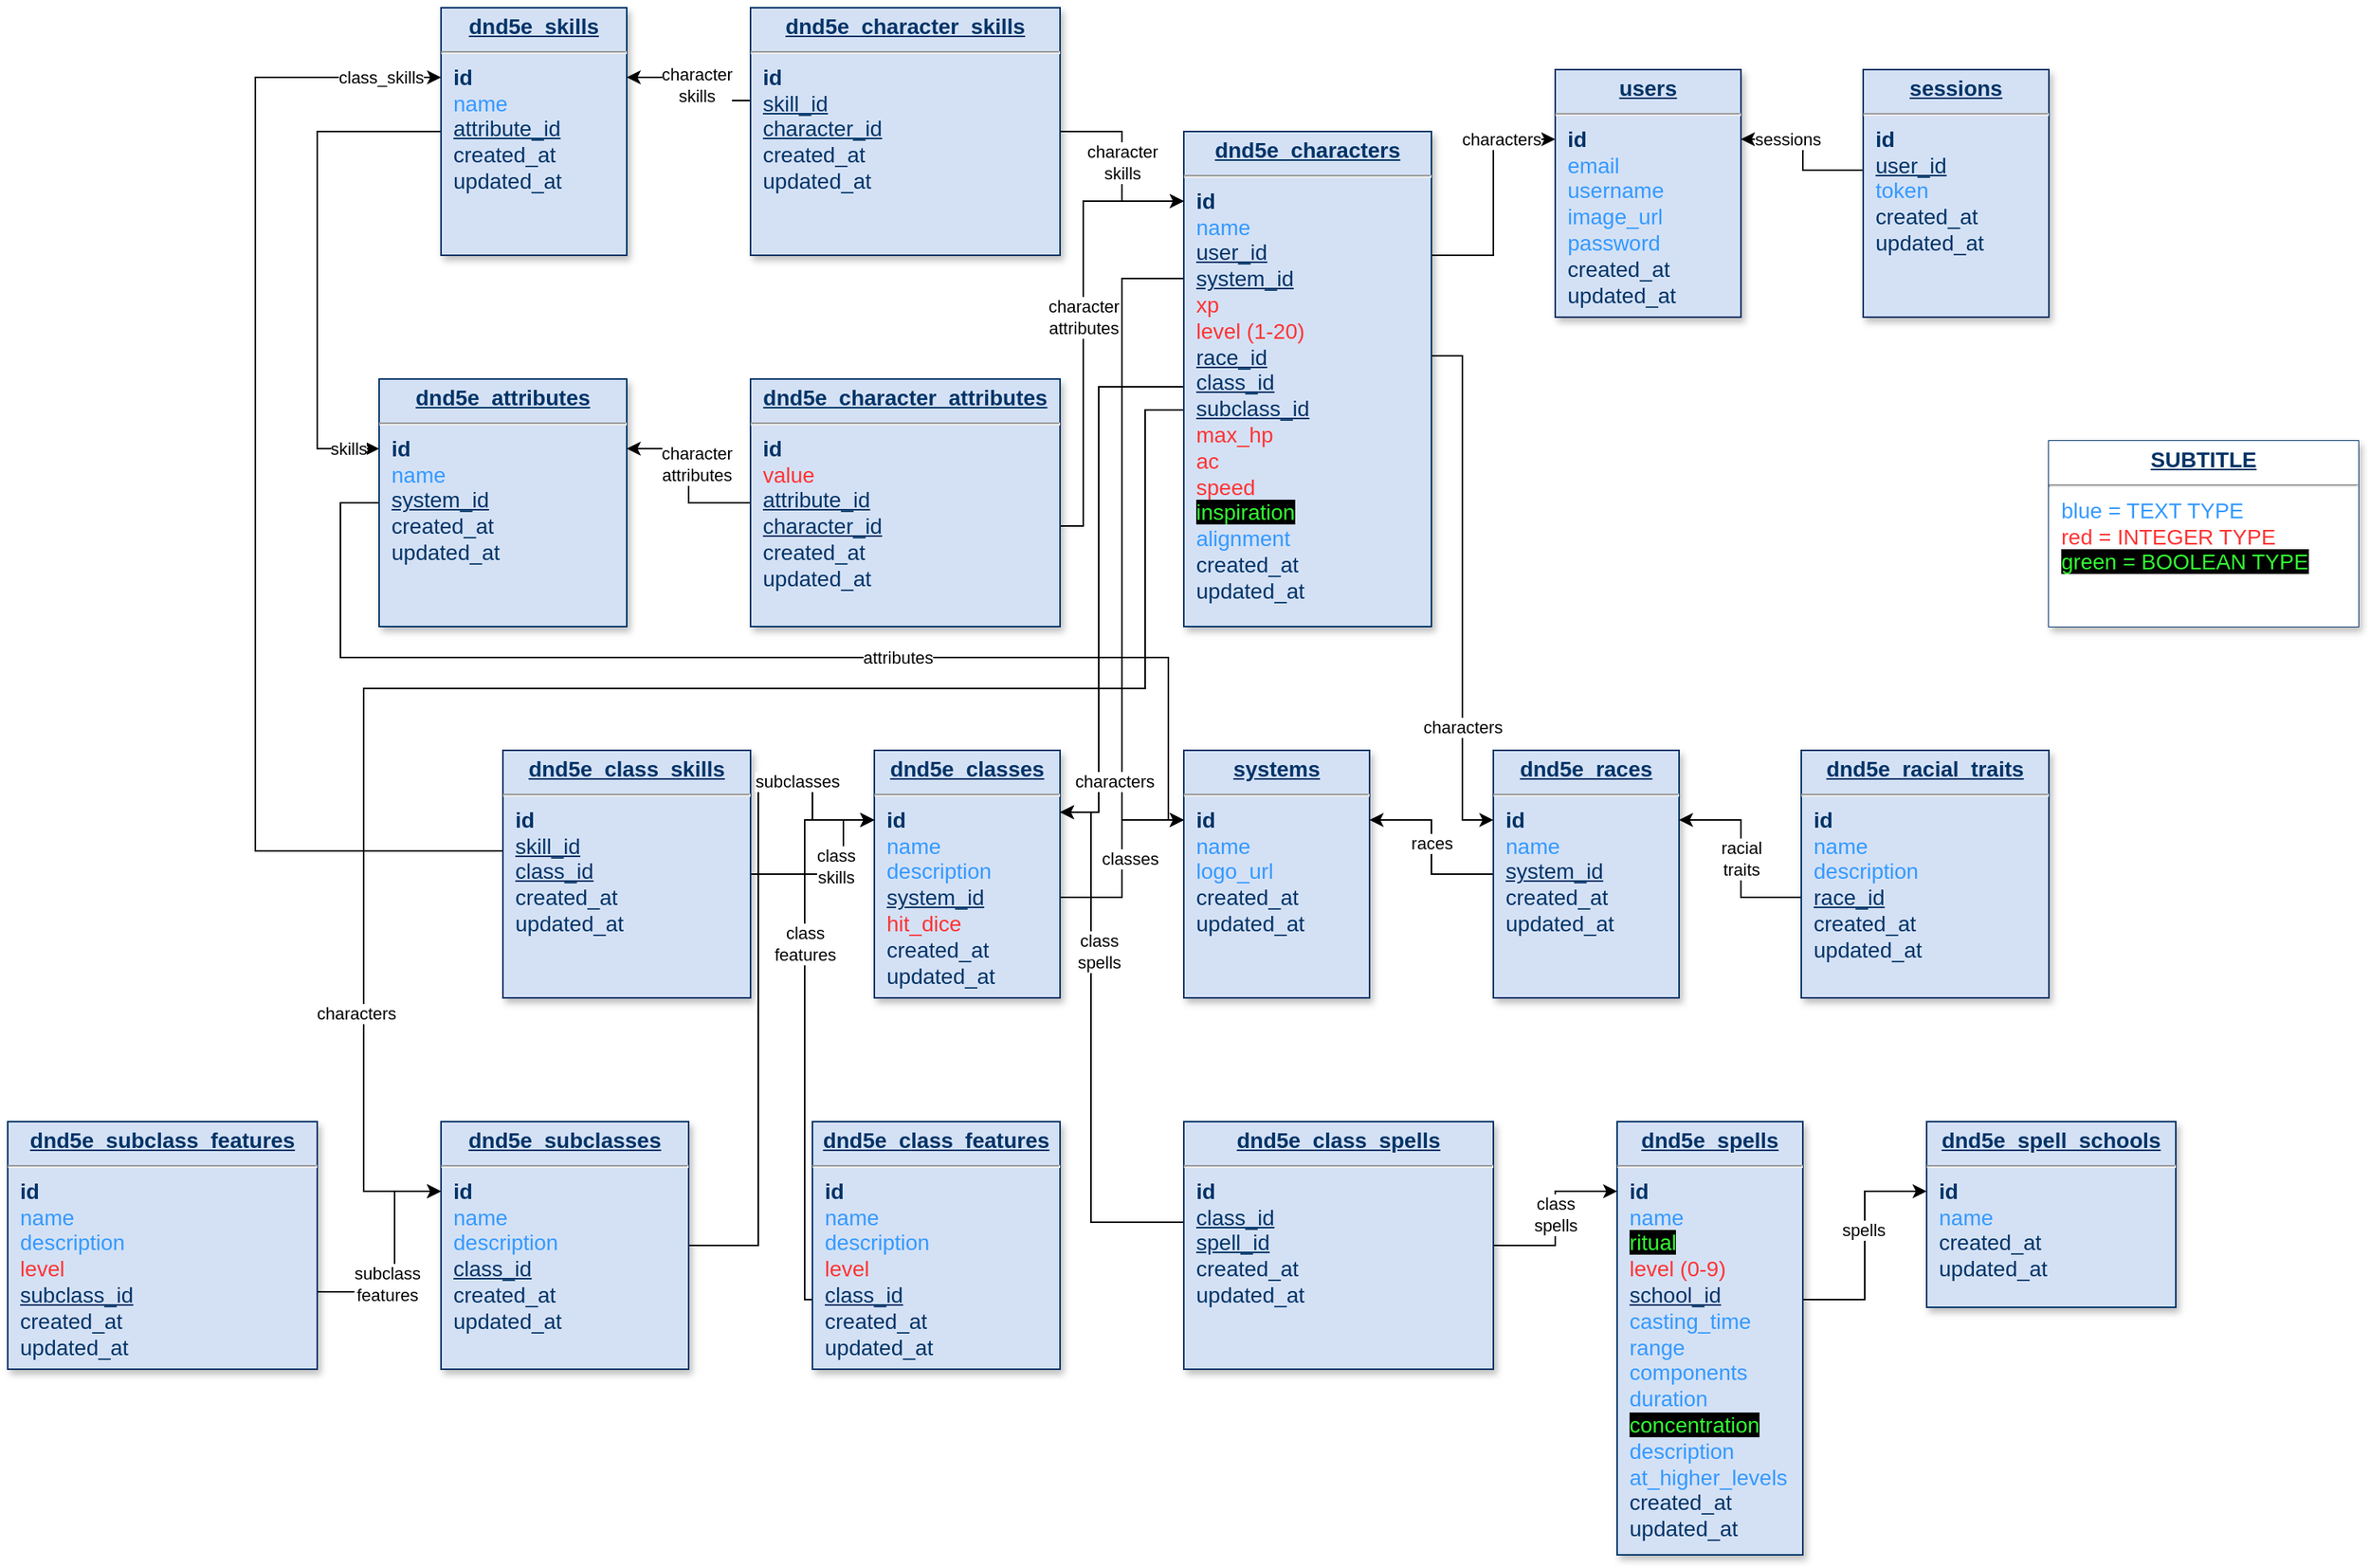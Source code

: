 <mxfile version="21.3.8" type="github">
  <diagram name="Page-1" id="efa7a0a1-bf9b-a30e-e6df-94a7791c09e9">
    <mxGraphModel dx="1871" dy="932" grid="1" gridSize="5" guides="1" tooltips="1" connect="1" arrows="1" fold="1" page="1" pageScale="1" pageWidth="826" pageHeight="1169" background="none" math="0" shadow="0">
      <root>
        <mxCell id="0" />
        <mxCell id="1" parent="0" />
        <mxCell id="22" value="&lt;p style=&quot;margin: 4px 0px 0px; text-align: center; text-decoration: underline; font-size: 14px;&quot;&gt;&lt;strong style=&quot;&quot;&gt;&lt;font style=&quot;font-size: 14px;&quot;&gt;users&lt;/font&gt;&lt;/strong&gt;&lt;/p&gt;&lt;hr style=&quot;font-size: 14px;&quot;&gt;&lt;p style=&quot;margin: 0px 0px 0px 8px; font-size: 14px;&quot;&gt;&lt;b&gt;&lt;font style=&quot;font-size: 14px;&quot;&gt;id&lt;/font&gt;&lt;/b&gt;&lt;/p&gt;&lt;p style=&quot;margin: 0px 0px 0px 8px; font-size: 14px;&quot;&gt;&lt;font color=&quot;#3399ff&quot; style=&quot;font-size: 14px;&quot;&gt;email&lt;/font&gt;&lt;/p&gt;&lt;p style=&quot;margin: 0px 0px 0px 8px; font-size: 14px;&quot;&gt;&lt;font color=&quot;#3399ff&quot; style=&quot;font-size: 14px;&quot;&gt;username&lt;/font&gt;&lt;/p&gt;&lt;p style=&quot;margin: 0px 0px 0px 8px; font-size: 14px;&quot;&gt;&lt;font color=&quot;#3399ff&quot; style=&quot;font-size: 14px;&quot;&gt;image_url&lt;/font&gt;&lt;/p&gt;&lt;p style=&quot;margin: 0px 0px 0px 8px; font-size: 14px;&quot;&gt;&lt;font color=&quot;#3399ff&quot; style=&quot;font-size: 14px;&quot;&gt;password&lt;/font&gt;&lt;/p&gt;&lt;p style=&quot;margin: 0px 0px 0px 8px; font-size: 14px;&quot;&gt;&lt;font style=&quot;font-size: 14px;&quot;&gt;created_at&lt;/font&gt;&lt;/p&gt;&lt;p style=&quot;margin: 0px 0px 0px 8px; font-size: 14px;&quot;&gt;&lt;font style=&quot;font-size: 14px;&quot;&gt;updated_at&lt;/font&gt;&lt;br&gt;&lt;/p&gt;" style="verticalAlign=top;align=left;overflow=fill;fontSize=12;fontFamily=Helvetica;html=1;strokeColor=#003366;shadow=1;fillColor=#D4E1F5;fontColor=#003366" parent="1" vertex="1">
          <mxGeometry x="1040" y="80" width="120" height="160" as="geometry" />
        </mxCell>
        <mxCell id="wFQ1KbEsBTzY-ZEgkcZI-24" style="edgeStyle=orthogonalEdgeStyle;rounded=0;orthogonalLoop=1;jettySize=auto;html=1;" parent="1" source="K69NbA-3mkRU7eXwuRx7-114" target="22" edge="1">
          <mxGeometry relative="1" as="geometry">
            <Array as="points">
              <mxPoint x="1000" y="200" />
              <mxPoint x="1000" y="125" />
            </Array>
          </mxGeometry>
        </mxCell>
        <mxCell id="wFQ1KbEsBTzY-ZEgkcZI-25" style="edgeStyle=orthogonalEdgeStyle;rounded=0;orthogonalLoop=1;jettySize=auto;html=1;" parent="1" source="K69NbA-3mkRU7eXwuRx7-114" target="K69NbA-3mkRU7eXwuRx7-145" edge="1">
          <mxGeometry relative="1" as="geometry">
            <Array as="points">
              <mxPoint x="760" y="215" />
              <mxPoint x="760" y="565" />
            </Array>
          </mxGeometry>
        </mxCell>
        <mxCell id="wFQ1KbEsBTzY-ZEgkcZI-26" style="edgeStyle=orthogonalEdgeStyle;rounded=0;orthogonalLoop=1;jettySize=auto;html=1;" parent="1" source="K69NbA-3mkRU7eXwuRx7-114" target="K69NbA-3mkRU7eXwuRx7-147" edge="1">
          <mxGeometry relative="1" as="geometry">
            <Array as="points">
              <mxPoint x="980" y="265" />
              <mxPoint x="980" y="565" />
            </Array>
          </mxGeometry>
        </mxCell>
        <mxCell id="wFQ1KbEsBTzY-ZEgkcZI-27" style="edgeStyle=orthogonalEdgeStyle;rounded=0;orthogonalLoop=1;jettySize=auto;html=1;" parent="1" source="K69NbA-3mkRU7eXwuRx7-114" target="K69NbA-3mkRU7eXwuRx7-168" edge="1">
          <mxGeometry relative="1" as="geometry">
            <Array as="points">
              <mxPoint x="745" y="285" />
              <mxPoint x="745" y="560" />
            </Array>
          </mxGeometry>
        </mxCell>
        <mxCell id="wFQ1KbEsBTzY-ZEgkcZI-30" style="edgeStyle=orthogonalEdgeStyle;rounded=0;orthogonalLoop=1;jettySize=auto;html=1;" parent="1" source="K69NbA-3mkRU7eXwuRx7-114" target="K69NbA-3mkRU7eXwuRx7-170" edge="1">
          <mxGeometry relative="1" as="geometry">
            <mxPoint x="280" y="800" as="targetPoint" />
            <Array as="points">
              <mxPoint x="775" y="300" />
              <mxPoint x="775" y="480" />
              <mxPoint x="270" y="480" />
              <mxPoint x="270" y="805" />
            </Array>
          </mxGeometry>
        </mxCell>
        <mxCell id="K69NbA-3mkRU7eXwuRx7-114" value="&lt;p style=&quot;margin: 4px 0px 0px; text-align: center; text-decoration: underline; font-size: 14px;&quot;&gt;&lt;b style=&quot;&quot;&gt;&lt;font style=&quot;font-size: 14px;&quot;&gt;dnd5e_characters&lt;/font&gt;&lt;/b&gt;&lt;/p&gt;&lt;hr style=&quot;font-size: 14px;&quot;&gt;&lt;p style=&quot;margin: 0px 0px 0px 8px; font-size: 14px;&quot;&gt;&lt;b&gt;&lt;font style=&quot;font-size: 14px;&quot;&gt;id&lt;/font&gt;&lt;/b&gt;&lt;/p&gt;&lt;p style=&quot;margin: 0px 0px 0px 8px; font-size: 14px;&quot;&gt;&lt;font color=&quot;#3399ff&quot; style=&quot;font-size: 14px;&quot;&gt;name&lt;/font&gt;&lt;/p&gt;&lt;p style=&quot;margin: 0px 0px 0px 8px; font-size: 14px;&quot;&gt;&lt;u&gt;user_id&lt;/u&gt;&lt;/p&gt;&lt;p style=&quot;margin: 0px 0px 0px 8px; font-size: 14px;&quot;&gt;&lt;/p&gt;&lt;p style=&quot;margin: 0px 0px 0px 8px; font-size: 14px;&quot;&gt;&lt;u&gt;system_id&lt;/u&gt;&lt;/p&gt;&lt;p style=&quot;margin: 0px 0px 0px 8px; font-size: 14px;&quot;&gt;&lt;font color=&quot;#ff3333&quot;&gt;xp&lt;/font&gt;&lt;/p&gt;&lt;p style=&quot;margin: 0px 0px 0px 8px; font-size: 14px;&quot;&gt;&lt;font color=&quot;#ff3333&quot; style=&quot;font-size: 14px;&quot;&gt;level (1-20)&lt;/font&gt;&lt;/p&gt;&lt;p style=&quot;margin: 0px 0px 0px 8px; font-size: 14px;&quot;&gt;&lt;u&gt;race_id&lt;/u&gt;&lt;/p&gt;&lt;p style=&quot;margin: 0px 0px 0px 8px; font-size: 14px;&quot;&gt;&lt;u&gt;class_id&lt;/u&gt;&lt;/p&gt;&lt;p style=&quot;margin: 0px 0px 0px 8px; font-size: 14px;&quot;&gt;&lt;u&gt;subclass_id&lt;/u&gt;&lt;/p&gt;&lt;p style=&quot;margin: 0px 0px 0px 8px; font-size: 14px;&quot;&gt;&lt;font color=&quot;#ff3333&quot;&gt;max_hp&lt;/font&gt;&lt;/p&gt;&lt;p style=&quot;margin: 0px 0px 0px 8px; font-size: 14px;&quot;&gt;&lt;font color=&quot;#ff3333&quot;&gt;ac&lt;/font&gt;&lt;/p&gt;&lt;p style=&quot;margin: 0px 0px 0px 8px; font-size: 14px;&quot;&gt;&lt;font color=&quot;#ff3333&quot;&gt;speed&lt;/font&gt;&lt;/p&gt;&lt;p style=&quot;margin: 0px 0px 0px 8px; font-size: 14px;&quot;&gt;&lt;font style=&quot;background-color: rgb(0, 0, 0);&quot; color=&quot;#33ff33&quot;&gt;inspiration&lt;/font&gt;&lt;/p&gt;&lt;p style=&quot;margin: 0px 0px 0px 8px; font-size: 14px;&quot;&gt;&lt;font color=&quot;#3399ff&quot;&gt;alignment&lt;/font&gt;&lt;/p&gt;&lt;p style=&quot;margin: 0px 0px 0px 8px; font-size: 14px;&quot;&gt;&lt;font style=&quot;font-size: 14px;&quot;&gt;created_at&lt;/font&gt;&lt;/p&gt;&lt;p style=&quot;margin: 0px 0px 0px 8px; font-size: 14px;&quot;&gt;&lt;font style=&quot;font-size: 14px;&quot;&gt;updated_at&lt;/font&gt;&lt;br&gt;&lt;/p&gt;" style="verticalAlign=top;align=left;overflow=fill;fontSize=12;fontFamily=Helvetica;html=1;strokeColor=#003366;shadow=1;fillColor=#D4E1F5;fontColor=#003366" parent="1" vertex="1">
          <mxGeometry x="800" y="120" width="160" height="320" as="geometry" />
        </mxCell>
        <mxCell id="K69NbA-3mkRU7eXwuRx7-145" value="&lt;p style=&quot;margin: 4px 0px 0px; text-align: center; text-decoration: underline; font-size: 14px;&quot;&gt;&lt;strong style=&quot;&quot;&gt;&lt;font style=&quot;font-size: 14px;&quot;&gt;systems&lt;/font&gt;&lt;/strong&gt;&lt;/p&gt;&lt;hr style=&quot;font-size: 14px;&quot;&gt;&lt;p style=&quot;margin: 0px 0px 0px 8px; font-size: 14px;&quot;&gt;&lt;b&gt;&lt;font style=&quot;font-size: 14px;&quot;&gt;id&lt;/font&gt;&lt;/b&gt;&lt;/p&gt;&lt;p style=&quot;margin: 0px 0px 0px 8px; font-size: 14px;&quot;&gt;&lt;font color=&quot;#3399ff&quot;&gt;name&lt;/font&gt;&lt;/p&gt;&lt;p style=&quot;margin: 0px 0px 0px 8px; font-size: 14px;&quot;&gt;&lt;font color=&quot;#3399ff&quot;&gt;logo_url&lt;/font&gt;&lt;/p&gt;&lt;p style=&quot;margin: 0px 0px 0px 8px; font-size: 14px;&quot;&gt;&lt;font style=&quot;font-size: 14px;&quot;&gt;created_at&lt;/font&gt;&lt;/p&gt;&lt;p style=&quot;margin: 0px 0px 0px 8px; font-size: 14px;&quot;&gt;&lt;font style=&quot;font-size: 14px;&quot;&gt;updated_at&lt;/font&gt;&lt;br&gt;&lt;/p&gt;" style="verticalAlign=top;align=left;overflow=fill;fontSize=12;fontFamily=Helvetica;html=1;strokeColor=#003366;shadow=1;fillColor=#D4E1F5;fontColor=#003366" parent="1" vertex="1">
          <mxGeometry x="800" y="520" width="120" height="160" as="geometry" />
        </mxCell>
        <mxCell id="wFQ1KbEsBTzY-ZEgkcZI-41" style="edgeStyle=orthogonalEdgeStyle;rounded=0;orthogonalLoop=1;jettySize=auto;html=1;" parent="1" source="K69NbA-3mkRU7eXwuRx7-147" target="K69NbA-3mkRU7eXwuRx7-145" edge="1">
          <mxGeometry relative="1" as="geometry">
            <Array as="points">
              <mxPoint x="960" y="600" />
              <mxPoint x="960" y="565" />
            </Array>
          </mxGeometry>
        </mxCell>
        <mxCell id="K69NbA-3mkRU7eXwuRx7-147" value="&lt;p style=&quot;margin: 4px 0px 0px; text-align: center; text-decoration: underline; font-size: 14px;&quot;&gt;&lt;strong style=&quot;&quot;&gt;&lt;font style=&quot;font-size: 14px;&quot;&gt;dnd5e_races&lt;/font&gt;&lt;/strong&gt;&lt;/p&gt;&lt;hr style=&quot;font-size: 14px;&quot;&gt;&lt;p style=&quot;margin: 0px 0px 0px 8px; font-size: 14px;&quot;&gt;&lt;b&gt;&lt;font style=&quot;font-size: 14px;&quot;&gt;id&lt;/font&gt;&lt;/b&gt;&lt;/p&gt;&lt;p style=&quot;margin: 0px 0px 0px 8px; font-size: 14px;&quot;&gt;&lt;font color=&quot;#3399ff&quot;&gt;name&lt;/font&gt;&lt;/p&gt;&lt;p style=&quot;margin: 0px 0px 0px 8px; font-size: 14px;&quot;&gt;&lt;u&gt;system_id&lt;/u&gt;&lt;/p&gt;&lt;p style=&quot;margin: 0px 0px 0px 8px; font-size: 14px;&quot;&gt;&lt;font style=&quot;font-size: 14px;&quot;&gt;created_at&lt;/font&gt;&lt;/p&gt;&lt;p style=&quot;margin: 0px 0px 0px 8px; font-size: 14px;&quot;&gt;&lt;font style=&quot;font-size: 14px;&quot;&gt;updated_at&lt;/font&gt;&lt;br&gt;&lt;/p&gt;" style="verticalAlign=top;align=left;overflow=fill;fontSize=12;fontFamily=Helvetica;html=1;strokeColor=#003366;shadow=1;fillColor=#D4E1F5;fontColor=#003366" parent="1" vertex="1">
          <mxGeometry x="1000" y="520" width="120" height="160" as="geometry" />
        </mxCell>
        <mxCell id="wFQ1KbEsBTzY-ZEgkcZI-43" style="edgeStyle=orthogonalEdgeStyle;rounded=0;orthogonalLoop=1;jettySize=auto;html=1;" parent="1" source="K69NbA-3mkRU7eXwuRx7-166" target="K69NbA-3mkRU7eXwuRx7-147" edge="1">
          <mxGeometry relative="1" as="geometry">
            <Array as="points">
              <mxPoint x="1160" y="615" />
              <mxPoint x="1160" y="565" />
            </Array>
          </mxGeometry>
        </mxCell>
        <mxCell id="K69NbA-3mkRU7eXwuRx7-166" value="&lt;p style=&quot;margin: 4px 0px 0px; text-align: center; text-decoration: underline; font-size: 14px;&quot;&gt;&lt;strong style=&quot;&quot;&gt;&lt;font style=&quot;font-size: 14px;&quot;&gt;dnd5e_racial_traits&lt;/font&gt;&lt;/strong&gt;&lt;/p&gt;&lt;hr style=&quot;font-size: 14px;&quot;&gt;&lt;p style=&quot;margin: 0px 0px 0px 8px; font-size: 14px;&quot;&gt;&lt;b&gt;&lt;font style=&quot;font-size: 14px;&quot;&gt;id&lt;/font&gt;&lt;/b&gt;&lt;/p&gt;&lt;p style=&quot;margin: 0px 0px 0px 8px; font-size: 14px;&quot;&gt;&lt;font color=&quot;#3399ff&quot;&gt;name&lt;/font&gt;&lt;/p&gt;&lt;p style=&quot;margin: 0px 0px 0px 8px; font-size: 14px;&quot;&gt;&lt;font color=&quot;#3399ff&quot;&gt;description&lt;/font&gt;&lt;/p&gt;&lt;p style=&quot;margin: 0px 0px 0px 8px; font-size: 14px;&quot;&gt;&lt;u&gt;race_id&lt;/u&gt;&lt;/p&gt;&lt;p style=&quot;margin: 0px 0px 0px 8px; font-size: 14px;&quot;&gt;&lt;font style=&quot;font-size: 14px;&quot;&gt;created_at&lt;/font&gt;&lt;/p&gt;&lt;p style=&quot;margin: 0px 0px 0px 8px; font-size: 14px;&quot;&gt;&lt;font style=&quot;font-size: 14px;&quot;&gt;updated_at&lt;/font&gt;&lt;br&gt;&lt;/p&gt;" style="verticalAlign=top;align=left;overflow=fill;fontSize=12;fontFamily=Helvetica;html=1;strokeColor=#003366;shadow=1;fillColor=#D4E1F5;fontColor=#003366" parent="1" vertex="1">
          <mxGeometry x="1199" y="520" width="160" height="160" as="geometry" />
        </mxCell>
        <mxCell id="wFQ1KbEsBTzY-ZEgkcZI-40" style="edgeStyle=orthogonalEdgeStyle;rounded=0;orthogonalLoop=1;jettySize=auto;html=1;" parent="1" source="K69NbA-3mkRU7eXwuRx7-168" target="K69NbA-3mkRU7eXwuRx7-145" edge="1">
          <mxGeometry relative="1" as="geometry">
            <Array as="points">
              <mxPoint x="760" y="615" />
              <mxPoint x="760" y="565" />
            </Array>
          </mxGeometry>
        </mxCell>
        <mxCell id="K69NbA-3mkRU7eXwuRx7-168" value="&lt;p style=&quot;margin: 4px 0px 0px; text-align: center; text-decoration: underline; font-size: 14px;&quot;&gt;&lt;strong style=&quot;&quot;&gt;&lt;font style=&quot;font-size: 14px;&quot;&gt;dnd5e_classes&lt;/font&gt;&lt;/strong&gt;&lt;/p&gt;&lt;hr style=&quot;font-size: 14px;&quot;&gt;&lt;p style=&quot;margin: 0px 0px 0px 8px; font-size: 14px;&quot;&gt;&lt;b&gt;&lt;font style=&quot;font-size: 14px;&quot;&gt;id&lt;/font&gt;&lt;/b&gt;&lt;/p&gt;&lt;p style=&quot;margin: 0px 0px 0px 8px; font-size: 14px;&quot;&gt;&lt;font color=&quot;#3399ff&quot;&gt;name&lt;/font&gt;&lt;/p&gt;&lt;p style=&quot;margin: 0px 0px 0px 8px; font-size: 14px;&quot;&gt;&lt;font color=&quot;#3399ff&quot;&gt;description&lt;/font&gt;&lt;/p&gt;&lt;p style=&quot;margin: 0px 0px 0px 8px; font-size: 14px;&quot;&gt;&lt;u&gt;system_id&lt;/u&gt;&lt;/p&gt;&lt;p style=&quot;margin: 0px 0px 0px 8px; font-size: 14px;&quot;&gt;&lt;font color=&quot;#ff3333&quot;&gt;hit_dice&lt;/font&gt;&lt;/p&gt;&lt;p style=&quot;margin: 0px 0px 0px 8px; font-size: 14px;&quot;&gt;&lt;font style=&quot;font-size: 14px;&quot;&gt;created_at&lt;/font&gt;&lt;/p&gt;&lt;p style=&quot;margin: 0px 0px 0px 8px; font-size: 14px;&quot;&gt;&lt;font style=&quot;font-size: 14px;&quot;&gt;updated_at&lt;/font&gt;&lt;br&gt;&lt;/p&gt;" style="verticalAlign=top;align=left;overflow=fill;fontSize=12;fontFamily=Helvetica;html=1;strokeColor=#003366;shadow=1;fillColor=#D4E1F5;fontColor=#003366" parent="1" vertex="1">
          <mxGeometry x="600" y="520" width="120" height="160" as="geometry" />
        </mxCell>
        <mxCell id="wFQ1KbEsBTzY-ZEgkcZI-68" style="edgeStyle=orthogonalEdgeStyle;rounded=0;orthogonalLoop=1;jettySize=auto;html=1;exitX=1;exitY=0.5;exitDx=0;exitDy=0;" parent="1" source="K69NbA-3mkRU7eXwuRx7-170" target="K69NbA-3mkRU7eXwuRx7-168" edge="1">
          <mxGeometry relative="1" as="geometry">
            <Array as="points">
              <mxPoint x="525" y="840" />
              <mxPoint x="525" y="540" />
              <mxPoint x="560" y="540" />
              <mxPoint x="560" y="565" />
            </Array>
          </mxGeometry>
        </mxCell>
        <mxCell id="K69NbA-3mkRU7eXwuRx7-170" value="&lt;p style=&quot;margin: 4px 0px 0px; text-align: center; text-decoration: underline; font-size: 14px;&quot;&gt;&lt;strong style=&quot;&quot;&gt;&lt;font style=&quot;font-size: 14px;&quot;&gt;dnd5e_subclasses&lt;/font&gt;&lt;/strong&gt;&lt;/p&gt;&lt;hr style=&quot;font-size: 14px;&quot;&gt;&lt;p style=&quot;margin: 0px 0px 0px 8px; font-size: 14px;&quot;&gt;&lt;b&gt;&lt;font style=&quot;font-size: 14px;&quot;&gt;id&lt;/font&gt;&lt;/b&gt;&lt;/p&gt;&lt;p style=&quot;margin: 0px 0px 0px 8px; font-size: 14px;&quot;&gt;&lt;font color=&quot;#3399ff&quot;&gt;name&lt;/font&gt;&lt;/p&gt;&lt;p style=&quot;margin: 0px 0px 0px 8px; font-size: 14px;&quot;&gt;&lt;font color=&quot;#3399ff&quot;&gt;description&lt;/font&gt;&lt;/p&gt;&lt;p style=&quot;margin: 0px 0px 0px 8px; font-size: 14px;&quot;&gt;&lt;u&gt;class_id&lt;/u&gt;&lt;/p&gt;&lt;p style=&quot;margin: 0px 0px 0px 8px; font-size: 14px;&quot;&gt;&lt;font style=&quot;font-size: 14px;&quot;&gt;created_at&lt;/font&gt;&lt;/p&gt;&lt;p style=&quot;margin: 0px 0px 0px 8px; font-size: 14px;&quot;&gt;&lt;font style=&quot;font-size: 14px;&quot;&gt;updated_at&lt;/font&gt;&lt;br&gt;&lt;/p&gt;" style="verticalAlign=top;align=left;overflow=fill;fontSize=12;fontFamily=Helvetica;html=1;strokeColor=#003366;shadow=1;fillColor=#D4E1F5;fontColor=#003366" parent="1" vertex="1">
          <mxGeometry x="320" y="760" width="160" height="160" as="geometry" />
        </mxCell>
        <mxCell id="wFQ1KbEsBTzY-ZEgkcZI-44" style="edgeStyle=orthogonalEdgeStyle;rounded=0;orthogonalLoop=1;jettySize=auto;html=1;" parent="1" source="K69NbA-3mkRU7eXwuRx7-182" target="K69NbA-3mkRU7eXwuRx7-168" edge="1">
          <mxGeometry relative="1" as="geometry">
            <Array as="points">
              <mxPoint x="555" y="875" />
              <mxPoint x="555" y="565" />
            </Array>
          </mxGeometry>
        </mxCell>
        <mxCell id="K69NbA-3mkRU7eXwuRx7-182" value="&lt;p style=&quot;margin: 4px 0px 0px; text-align: center; text-decoration: underline; font-size: 14px;&quot;&gt;&lt;strong style=&quot;&quot;&gt;&lt;font style=&quot;font-size: 14px;&quot;&gt;dnd5e_c&lt;/font&gt;&lt;/strong&gt;&lt;strong style=&quot;&quot;&gt;&lt;font style=&quot;font-size: 14px;&quot;&gt;lass_features&lt;/font&gt;&lt;/strong&gt;&lt;/p&gt;&lt;hr style=&quot;font-size: 14px;&quot;&gt;&lt;p style=&quot;margin: 0px 0px 0px 8px; font-size: 14px;&quot;&gt;&lt;b&gt;&lt;font style=&quot;font-size: 14px;&quot;&gt;id&lt;/font&gt;&lt;/b&gt;&lt;/p&gt;&lt;p style=&quot;margin: 0px 0px 0px 8px; font-size: 14px;&quot;&gt;&lt;span style=&quot;background-color: initial;&quot;&gt;&lt;font color=&quot;#3399ff&quot;&gt;name&lt;/font&gt;&lt;/span&gt;&lt;/p&gt;&lt;p style=&quot;margin: 0px 0px 0px 8px; font-size: 14px;&quot;&gt;&lt;span style=&quot;background-color: initial;&quot;&gt;&lt;font color=&quot;#3399ff&quot;&gt;description&lt;/font&gt;&lt;/span&gt;&lt;br&gt;&lt;/p&gt;&lt;p style=&quot;margin: 0px 0px 0px 8px; font-size: 14px;&quot;&gt;&lt;font color=&quot;#ff3333&quot;&gt;level&lt;/font&gt;&lt;/p&gt;&lt;p style=&quot;margin: 0px 0px 0px 8px; font-size: 14px;&quot;&gt;&lt;u&gt;class_id&lt;/u&gt;&lt;/p&gt;&lt;p style=&quot;margin: 0px 0px 0px 8px; font-size: 14px;&quot;&gt;&lt;font style=&quot;font-size: 14px;&quot;&gt;created_at&lt;/font&gt;&lt;/p&gt;&lt;p style=&quot;margin: 0px 0px 0px 8px; font-size: 14px;&quot;&gt;&lt;font style=&quot;font-size: 14px;&quot;&gt;updated_at&lt;/font&gt;&lt;br&gt;&lt;/p&gt;" style="verticalAlign=top;align=left;overflow=fill;fontSize=12;fontFamily=Helvetica;html=1;strokeColor=#003366;shadow=1;fillColor=#D4E1F5;fontColor=#003366" parent="1" vertex="1">
          <mxGeometry x="560" y="760" width="160" height="160" as="geometry" />
        </mxCell>
        <mxCell id="wFQ1KbEsBTzY-ZEgkcZI-47" style="edgeStyle=orthogonalEdgeStyle;rounded=0;orthogonalLoop=1;jettySize=auto;html=1;" parent="1" source="K69NbA-3mkRU7eXwuRx7-185" target="K69NbA-3mkRU7eXwuRx7-170" edge="1">
          <mxGeometry relative="1" as="geometry">
            <Array as="points">
              <mxPoint x="290" y="870" />
              <mxPoint x="290" y="805" />
            </Array>
          </mxGeometry>
        </mxCell>
        <mxCell id="K69NbA-3mkRU7eXwuRx7-185" value="&lt;p style=&quot;margin: 4px 0px 0px; text-align: center; text-decoration: underline; font-size: 14px;&quot;&gt;&lt;strong style=&quot;&quot;&gt;&lt;font style=&quot;font-size: 14px;&quot;&gt;dnd5e_subclass_features&lt;/font&gt;&lt;/strong&gt;&lt;/p&gt;&lt;hr style=&quot;font-size: 14px;&quot;&gt;&lt;p style=&quot;margin: 0px 0px 0px 8px; font-size: 14px;&quot;&gt;&lt;b&gt;&lt;font style=&quot;font-size: 14px;&quot;&gt;id&lt;/font&gt;&lt;/b&gt;&lt;/p&gt;&lt;p style=&quot;margin: 0px 0px 0px 8px; font-size: 14px;&quot;&gt;&lt;span style=&quot;background-color: initial;&quot;&gt;&lt;font color=&quot;#3399ff&quot;&gt;name&lt;/font&gt;&lt;/span&gt;&lt;/p&gt;&lt;p style=&quot;margin: 0px 0px 0px 8px; font-size: 14px;&quot;&gt;&lt;span style=&quot;background-color: initial;&quot;&gt;&lt;font color=&quot;#3399ff&quot;&gt;description&lt;/font&gt;&lt;/span&gt;&lt;br&gt;&lt;/p&gt;&lt;p style=&quot;margin: 0px 0px 0px 8px; font-size: 14px;&quot;&gt;&lt;font color=&quot;#ff3333&quot;&gt;level&lt;/font&gt;&lt;/p&gt;&lt;p style=&quot;margin: 0px 0px 0px 8px; font-size: 14px;&quot;&gt;&lt;u&gt;subclass_id&lt;/u&gt;&lt;/p&gt;&lt;p style=&quot;margin: 0px 0px 0px 8px; font-size: 14px;&quot;&gt;&lt;font style=&quot;font-size: 14px;&quot;&gt;created_at&lt;/font&gt;&lt;/p&gt;&lt;p style=&quot;margin: 0px 0px 0px 8px; font-size: 14px;&quot;&gt;&lt;font style=&quot;font-size: 14px;&quot;&gt;updated_at&lt;/font&gt;&lt;br&gt;&lt;/p&gt;" style="verticalAlign=top;align=left;overflow=fill;fontSize=12;fontFamily=Helvetica;html=1;strokeColor=#003366;shadow=1;fillColor=#D4E1F5;fontColor=#003366" parent="1" vertex="1">
          <mxGeometry x="40" y="760" width="200" height="160" as="geometry" />
        </mxCell>
        <mxCell id="wFQ1KbEsBTzY-ZEgkcZI-35" style="edgeStyle=orthogonalEdgeStyle;rounded=0;orthogonalLoop=1;jettySize=auto;html=1;" parent="1" source="0DoMyBSLCRTshikXNoeW-23" target="0DoMyBSLCRTshikXNoeW-27" edge="1">
          <mxGeometry relative="1" as="geometry">
            <mxPoint x="325" y="120" as="sourcePoint" />
            <Array as="points">
              <mxPoint x="240" y="120" />
              <mxPoint x="240" y="325" />
            </Array>
          </mxGeometry>
        </mxCell>
        <mxCell id="0DoMyBSLCRTshikXNoeW-23" value="&lt;p style=&quot;margin: 4px 0px 0px; text-align: center; text-decoration: underline; font-size: 14px;&quot;&gt;&lt;strong style=&quot;&quot;&gt;&lt;font style=&quot;font-size: 14px;&quot;&gt;dnd5e_skills&lt;/font&gt;&lt;/strong&gt;&lt;/p&gt;&lt;hr style=&quot;font-size: 14px;&quot;&gt;&lt;p style=&quot;margin: 0px 0px 0px 8px; font-size: 14px;&quot;&gt;&lt;b&gt;&lt;font style=&quot;font-size: 14px;&quot;&gt;id&lt;/font&gt;&lt;/b&gt;&lt;/p&gt;&lt;p style=&quot;margin: 0px 0px 0px 8px; font-size: 14px;&quot;&gt;&lt;font color=&quot;#3399ff&quot;&gt;name&lt;/font&gt;&lt;/p&gt;&lt;p style=&quot;margin: 0px 0px 0px 8px; font-size: 14px;&quot;&gt;&lt;u&gt;attribute_id&lt;/u&gt;&lt;br&gt;&lt;/p&gt;&lt;p style=&quot;margin: 0px 0px 0px 8px; font-size: 14px;&quot;&gt;&lt;span style=&quot;background-color: initial;&quot;&gt;created_at&lt;/span&gt;&lt;br&gt;&lt;/p&gt;&lt;p style=&quot;margin: 0px 0px 0px 8px; font-size: 14px;&quot;&gt;&lt;font style=&quot;font-size: 14px;&quot;&gt;updated_at&lt;/font&gt;&lt;br&gt;&lt;/p&gt;" style="verticalAlign=top;align=left;overflow=fill;fontSize=12;fontFamily=Helvetica;html=1;strokeColor=#003366;shadow=1;fillColor=#D4E1F5;fontColor=#003366" parent="1" vertex="1">
          <mxGeometry x="320" y="40" width="120" height="160" as="geometry" />
        </mxCell>
        <mxCell id="0DoMyBSLCRTshikXNoeW-24" style="edgeStyle=orthogonalEdgeStyle;rounded=0;orthogonalLoop=1;jettySize=auto;html=1;exitX=0.5;exitY=1;exitDx=0;exitDy=0;" parent="1" source="0DoMyBSLCRTshikXNoeW-23" target="0DoMyBSLCRTshikXNoeW-23" edge="1">
          <mxGeometry relative="1" as="geometry" />
        </mxCell>
        <mxCell id="ji4k_WllktScLP0DZ5Mo-25" style="edgeStyle=orthogonalEdgeStyle;rounded=0;orthogonalLoop=1;jettySize=auto;html=1;" edge="1" parent="1" source="0DoMyBSLCRTshikXNoeW-27" target="K69NbA-3mkRU7eXwuRx7-145">
          <mxGeometry relative="1" as="geometry">
            <Array as="points">
              <mxPoint x="255" y="360" />
              <mxPoint x="255" y="460" />
              <mxPoint x="790" y="460" />
              <mxPoint x="790" y="565" />
            </Array>
          </mxGeometry>
        </mxCell>
        <mxCell id="0DoMyBSLCRTshikXNoeW-27" value="&lt;p style=&quot;margin: 4px 0px 0px; text-align: center; text-decoration: underline; font-size: 14px;&quot;&gt;&lt;strong style=&quot;&quot;&gt;&lt;font style=&quot;font-size: 14px;&quot;&gt;dnd5e_attributes&lt;/font&gt;&lt;/strong&gt;&lt;/p&gt;&lt;hr style=&quot;font-size: 14px;&quot;&gt;&lt;p style=&quot;margin: 0px 0px 0px 8px; font-size: 14px;&quot;&gt;&lt;b&gt;&lt;font style=&quot;font-size: 14px;&quot;&gt;id&lt;/font&gt;&lt;/b&gt;&lt;/p&gt;&lt;p style=&quot;margin: 0px 0px 0px 8px; font-size: 14px;&quot;&gt;&lt;font color=&quot;#3399ff&quot;&gt;name&lt;/font&gt;&lt;/p&gt;&lt;p style=&quot;margin: 0px 0px 0px 8px; font-size: 14px;&quot;&gt;&lt;span style=&quot;background-color: initial;&quot;&gt;&lt;u&gt;system_id&lt;/u&gt;&lt;/span&gt;&lt;/p&gt;&lt;p style=&quot;margin: 0px 0px 0px 8px; font-size: 14px;&quot;&gt;&lt;span style=&quot;background-color: initial;&quot;&gt;created_at&lt;/span&gt;&lt;br&gt;&lt;/p&gt;&lt;p style=&quot;margin: 0px 0px 0px 8px; font-size: 14px;&quot;&gt;&lt;font style=&quot;font-size: 14px;&quot;&gt;updated_at&lt;/font&gt;&lt;br&gt;&lt;/p&gt;" style="verticalAlign=top;align=left;overflow=fill;fontSize=12;fontFamily=Helvetica;html=1;strokeColor=#003366;shadow=1;fillColor=#D4E1F5;fontColor=#003366" parent="1" vertex="1">
          <mxGeometry x="280" y="280" width="160" height="160" as="geometry" />
        </mxCell>
        <mxCell id="wFQ1KbEsBTzY-ZEgkcZI-36" style="edgeStyle=orthogonalEdgeStyle;rounded=0;orthogonalLoop=1;jettySize=auto;html=1;" parent="1" source="0DoMyBSLCRTshikXNoeW-28" target="0DoMyBSLCRTshikXNoeW-27" edge="1">
          <mxGeometry relative="1" as="geometry">
            <Array as="points">
              <mxPoint x="480" y="360" />
              <mxPoint x="480" y="325" />
            </Array>
          </mxGeometry>
        </mxCell>
        <mxCell id="wFQ1KbEsBTzY-ZEgkcZI-37" style="edgeStyle=orthogonalEdgeStyle;rounded=0;orthogonalLoop=1;jettySize=auto;html=1;" parent="1" source="0DoMyBSLCRTshikXNoeW-28" target="K69NbA-3mkRU7eXwuRx7-114" edge="1">
          <mxGeometry relative="1" as="geometry">
            <Array as="points">
              <mxPoint x="735" y="375" />
              <mxPoint x="735" y="165" />
            </Array>
          </mxGeometry>
        </mxCell>
        <mxCell id="0DoMyBSLCRTshikXNoeW-28" value="&lt;p style=&quot;margin: 4px 0px 0px; text-align: center; text-decoration: underline; font-size: 14px;&quot;&gt;&lt;strong style=&quot;&quot;&gt;&lt;font style=&quot;font-size: 14px;&quot;&gt;dnd5e_character_attributes&lt;/font&gt;&lt;/strong&gt;&lt;/p&gt;&lt;hr style=&quot;font-size: 14px;&quot;&gt;&lt;p style=&quot;margin: 0px 0px 0px 8px; font-size: 14px;&quot;&gt;&lt;b&gt;&lt;font style=&quot;font-size: 14px;&quot;&gt;id&lt;/font&gt;&lt;/b&gt;&lt;/p&gt;&lt;p style=&quot;margin: 0px 0px 0px 8px; font-size: 14px;&quot;&gt;&lt;font color=&quot;#ff3333&quot;&gt;value&lt;/font&gt;&lt;/p&gt;&lt;p style=&quot;margin: 0px 0px 0px 8px; font-size: 14px;&quot;&gt;&lt;span style=&quot;background-color: initial;&quot;&gt;&lt;u&gt;attribute_id&lt;/u&gt;&lt;/span&gt;&lt;/p&gt;&lt;p style=&quot;margin: 0px 0px 0px 8px; font-size: 14px;&quot;&gt;&lt;span style=&quot;background-color: initial;&quot;&gt;&lt;u&gt;character_id&lt;/u&gt;&lt;/span&gt;&lt;/p&gt;&lt;p style=&quot;margin: 0px 0px 0px 8px; font-size: 14px;&quot;&gt;&lt;span style=&quot;background-color: initial;&quot;&gt;created_at&lt;/span&gt;&lt;br&gt;&lt;/p&gt;&lt;p style=&quot;margin: 0px 0px 0px 8px; font-size: 14px;&quot;&gt;&lt;font style=&quot;font-size: 14px;&quot;&gt;updated_at&lt;/font&gt;&lt;br&gt;&lt;/p&gt;" style="verticalAlign=top;align=left;overflow=fill;fontSize=12;fontFamily=Helvetica;html=1;strokeColor=#003366;shadow=1;fillColor=#D4E1F5;fontColor=#003366" parent="1" vertex="1">
          <mxGeometry x="520" y="280" width="200" height="160" as="geometry" />
        </mxCell>
        <mxCell id="wFQ1KbEsBTzY-ZEgkcZI-38" style="edgeStyle=orthogonalEdgeStyle;rounded=0;orthogonalLoop=1;jettySize=auto;html=1;" parent="1" source="0DoMyBSLCRTshikXNoeW-29" target="0DoMyBSLCRTshikXNoeW-23" edge="1">
          <mxGeometry relative="1" as="geometry">
            <Array as="points">
              <mxPoint x="200" y="585" />
              <mxPoint x="200" y="85" />
            </Array>
          </mxGeometry>
        </mxCell>
        <mxCell id="wFQ1KbEsBTzY-ZEgkcZI-52" value="class_skills" style="edgeLabel;html=1;align=center;verticalAlign=middle;resizable=0;points=[];" parent="wFQ1KbEsBTzY-ZEgkcZI-38" vertex="1" connectable="0">
          <mxGeometry x="-0.827" y="5" relative="1" as="geometry">
            <mxPoint x="-12" y="-505" as="offset" />
          </mxGeometry>
        </mxCell>
        <mxCell id="wFQ1KbEsBTzY-ZEgkcZI-39" style="edgeStyle=orthogonalEdgeStyle;rounded=0;orthogonalLoop=1;jettySize=auto;html=1;" parent="1" source="0DoMyBSLCRTshikXNoeW-29" target="K69NbA-3mkRU7eXwuRx7-168" edge="1">
          <mxGeometry relative="1" as="geometry">
            <Array as="points">
              <mxPoint x="580" y="600" />
              <mxPoint x="580" y="565" />
            </Array>
          </mxGeometry>
        </mxCell>
        <mxCell id="0DoMyBSLCRTshikXNoeW-29" value="&lt;p style=&quot;margin: 4px 0px 0px; text-align: center; text-decoration: underline; font-size: 14px;&quot;&gt;&lt;strong style=&quot;&quot;&gt;&lt;font style=&quot;font-size: 14px;&quot;&gt;dnd5e_class_skills&lt;/font&gt;&lt;/strong&gt;&lt;/p&gt;&lt;hr style=&quot;font-size: 14px;&quot;&gt;&lt;p style=&quot;margin: 0px 0px 0px 8px; font-size: 14px;&quot;&gt;&lt;b&gt;&lt;font style=&quot;font-size: 14px;&quot;&gt;id&lt;/font&gt;&lt;/b&gt;&lt;/p&gt;&lt;p style=&quot;margin: 0px 0px 0px 8px; font-size: 14px;&quot;&gt;&lt;u style=&quot;background-color: initial;&quot;&gt;skill_id&lt;/u&gt;&lt;br&gt;&lt;/p&gt;&lt;p style=&quot;margin: 0px 0px 0px 8px; font-size: 14px;&quot;&gt;&lt;span style=&quot;background-color: initial;&quot;&gt;&lt;u&gt;class_id&lt;/u&gt;&lt;/span&gt;&lt;/p&gt;&lt;p style=&quot;margin: 0px 0px 0px 8px; font-size: 14px;&quot;&gt;&lt;span style=&quot;background-color: initial;&quot;&gt;created_at&lt;/span&gt;&lt;br&gt;&lt;/p&gt;&lt;p style=&quot;margin: 0px 0px 0px 8px; font-size: 14px;&quot;&gt;&lt;font style=&quot;font-size: 14px;&quot;&gt;updated_at&lt;/font&gt;&lt;br&gt;&lt;/p&gt;" style="verticalAlign=top;align=left;overflow=fill;fontSize=12;fontFamily=Helvetica;html=1;strokeColor=#003366;shadow=1;fillColor=#D4E1F5;fontColor=#003366" parent="1" vertex="1">
          <mxGeometry x="360" y="520" width="160" height="160" as="geometry" />
        </mxCell>
        <mxCell id="wFQ1KbEsBTzY-ZEgkcZI-51" style="edgeStyle=orthogonalEdgeStyle;rounded=0;orthogonalLoop=1;jettySize=auto;html=1;" parent="1" source="0DoMyBSLCRTshikXNoeW-30" target="0DoMyBSLCRTshikXNoeW-31" edge="1">
          <mxGeometry relative="1" as="geometry">
            <Array as="points">
              <mxPoint x="1240" y="875" />
              <mxPoint x="1240" y="805" />
            </Array>
          </mxGeometry>
        </mxCell>
        <mxCell id="0DoMyBSLCRTshikXNoeW-30" value="&lt;p style=&quot;margin: 4px 0px 0px; text-align: center; text-decoration: underline; font-size: 14px;&quot;&gt;&lt;strong style=&quot;&quot;&gt;&lt;font style=&quot;font-size: 14px;&quot;&gt;dnd5e_spells&lt;/font&gt;&lt;/strong&gt;&lt;/p&gt;&lt;hr style=&quot;font-size: 14px;&quot;&gt;&lt;p style=&quot;margin: 0px 0px 0px 8px; font-size: 14px;&quot;&gt;&lt;b&gt;&lt;font style=&quot;font-size: 14px;&quot;&gt;id&lt;/font&gt;&lt;/b&gt;&lt;/p&gt;&lt;p style=&quot;margin: 0px 0px 0px 8px; font-size: 14px;&quot;&gt;&lt;font color=&quot;#3399ff&quot;&gt;name&lt;/font&gt;&lt;/p&gt;&lt;p style=&quot;margin: 0px 0px 0px 8px; font-size: 14px;&quot;&gt;&lt;font color=&quot;#33ff33&quot; style=&quot;background-color: rgb(0, 0, 0);&quot;&gt;ritual&lt;/font&gt;&lt;/p&gt;&lt;p style=&quot;margin: 0px 0px 0px 8px; font-size: 14px;&quot;&gt;&lt;font color=&quot;#ff3333&quot;&gt;level (0-9)&lt;/font&gt;&lt;/p&gt;&lt;p style=&quot;margin: 0px 0px 0px 8px; font-size: 14px;&quot;&gt;&lt;u&gt;school_id&lt;/u&gt;&lt;/p&gt;&lt;p style=&quot;margin: 0px 0px 0px 8px; font-size: 14px;&quot;&gt;&lt;font color=&quot;#3399ff&quot;&gt;casting_time&lt;/font&gt;&lt;/p&gt;&lt;p style=&quot;margin: 0px 0px 0px 8px; font-size: 14px;&quot;&gt;&lt;font color=&quot;#3399ff&quot;&gt;range&lt;/font&gt;&lt;/p&gt;&lt;p style=&quot;margin: 0px 0px 0px 8px; font-size: 14px;&quot;&gt;&lt;font color=&quot;#3399ff&quot;&gt;components&lt;/font&gt;&lt;/p&gt;&lt;p style=&quot;margin: 0px 0px 0px 8px; font-size: 14px;&quot;&gt;&lt;font color=&quot;#3399ff&quot;&gt;duration&lt;/font&gt;&lt;/p&gt;&lt;p style=&quot;margin: 0px 0px 0px 8px; font-size: 14px;&quot;&gt;&lt;font style=&quot;background-color: rgb(0, 0, 0);&quot; color=&quot;#33ff33&quot;&gt;concentration&lt;/font&gt;&lt;/p&gt;&lt;p style=&quot;margin: 0px 0px 0px 8px; font-size: 14px;&quot;&gt;&lt;font color=&quot;#3399ff&quot;&gt;description&lt;/font&gt;&lt;/p&gt;&lt;p style=&quot;margin: 0px 0px 0px 8px; font-size: 14px;&quot;&gt;&lt;font color=&quot;#3399ff&quot;&gt;at_higher_levels&lt;/font&gt;&lt;/p&gt;&lt;p style=&quot;margin: 0px 0px 0px 8px; font-size: 14px;&quot;&gt;&lt;span style=&quot;background-color: initial;&quot;&gt;created_at&lt;/span&gt;&lt;br&gt;&lt;/p&gt;&lt;p style=&quot;margin: 0px 0px 0px 8px; font-size: 14px;&quot;&gt;&lt;font style=&quot;font-size: 14px;&quot;&gt;updated_at&lt;/font&gt;&lt;br&gt;&lt;/p&gt;" style="verticalAlign=top;align=left;overflow=fill;fontSize=12;fontFamily=Helvetica;html=1;strokeColor=#003366;shadow=1;fillColor=#D4E1F5;fontColor=#003366" parent="1" vertex="1">
          <mxGeometry x="1080" y="760" width="120" height="280" as="geometry" />
        </mxCell>
        <mxCell id="0DoMyBSLCRTshikXNoeW-31" value="&lt;p style=&quot;margin: 4px 0px 0px; text-align: center; text-decoration: underline; font-size: 14px;&quot;&gt;&lt;strong style=&quot;&quot;&gt;&lt;font style=&quot;font-size: 14px;&quot;&gt;dnd5e_spell_schools&lt;/font&gt;&lt;/strong&gt;&lt;/p&gt;&lt;hr style=&quot;font-size: 14px;&quot;&gt;&lt;p style=&quot;margin: 0px 0px 0px 8px; font-size: 14px;&quot;&gt;&lt;b&gt;&lt;font style=&quot;font-size: 14px;&quot;&gt;id&lt;/font&gt;&lt;/b&gt;&lt;/p&gt;&lt;p style=&quot;margin: 0px 0px 0px 8px; font-size: 14px;&quot;&gt;&lt;font color=&quot;#3399ff&quot;&gt;name&lt;/font&gt;&lt;/p&gt;&lt;p style=&quot;margin: 0px 0px 0px 8px; font-size: 14px;&quot;&gt;&lt;span style=&quot;background-color: initial;&quot;&gt;created_at&lt;/span&gt;&lt;br&gt;&lt;/p&gt;&lt;p style=&quot;margin: 0px 0px 0px 8px; font-size: 14px;&quot;&gt;&lt;font style=&quot;font-size: 14px;&quot;&gt;updated_at&lt;/font&gt;&lt;br&gt;&lt;/p&gt;" style="verticalAlign=top;align=left;overflow=fill;fontSize=12;fontFamily=Helvetica;html=1;strokeColor=#003366;shadow=1;fillColor=#D4E1F5;fontColor=#003366" parent="1" vertex="1">
          <mxGeometry x="1280" y="760" width="161" height="120" as="geometry" />
        </mxCell>
        <mxCell id="wFQ1KbEsBTzY-ZEgkcZI-48" style="edgeStyle=orthogonalEdgeStyle;rounded=0;orthogonalLoop=1;jettySize=auto;html=1;" parent="1" source="0DoMyBSLCRTshikXNoeW-33" target="K69NbA-3mkRU7eXwuRx7-168" edge="1">
          <mxGeometry relative="1" as="geometry">
            <Array as="points">
              <mxPoint x="740" y="825" />
              <mxPoint x="740" y="560" />
            </Array>
          </mxGeometry>
        </mxCell>
        <mxCell id="wFQ1KbEsBTzY-ZEgkcZI-50" style="edgeStyle=orthogonalEdgeStyle;rounded=0;orthogonalLoop=1;jettySize=auto;html=1;" parent="1" source="0DoMyBSLCRTshikXNoeW-33" target="0DoMyBSLCRTshikXNoeW-30" edge="1">
          <mxGeometry relative="1" as="geometry">
            <Array as="points">
              <mxPoint x="1040" y="840" />
              <mxPoint x="1040" y="805" />
            </Array>
          </mxGeometry>
        </mxCell>
        <mxCell id="0DoMyBSLCRTshikXNoeW-33" value="&lt;p style=&quot;margin: 4px 0px 0px; text-align: center; text-decoration: underline; font-size: 14px;&quot;&gt;&lt;strong style=&quot;&quot;&gt;&lt;font style=&quot;font-size: 14px;&quot;&gt;dnd5e_class_spells&lt;/font&gt;&lt;/strong&gt;&lt;/p&gt;&lt;hr style=&quot;font-size: 14px;&quot;&gt;&lt;p style=&quot;margin: 0px 0px 0px 8px; font-size: 14px;&quot;&gt;&lt;b&gt;&lt;font style=&quot;font-size: 14px;&quot;&gt;id&lt;/font&gt;&lt;/b&gt;&lt;/p&gt;&lt;p style=&quot;margin: 0px 0px 0px 8px; font-size: 14px;&quot;&gt;&lt;u style=&quot;background-color: initial;&quot;&gt;class_id&lt;/u&gt;&lt;br&gt;&lt;/p&gt;&lt;p style=&quot;margin: 0px 0px 0px 8px; font-size: 14px;&quot;&gt;&lt;span style=&quot;background-color: initial;&quot;&gt;&lt;u&gt;spell_id&lt;/u&gt;&lt;/span&gt;&lt;/p&gt;&lt;p style=&quot;margin: 0px 0px 0px 8px; font-size: 14px;&quot;&gt;&lt;span style=&quot;background-color: initial;&quot;&gt;created_at&lt;/span&gt;&lt;br&gt;&lt;/p&gt;&lt;p style=&quot;margin: 0px 0px 0px 8px; font-size: 14px;&quot;&gt;&lt;font style=&quot;font-size: 14px;&quot;&gt;updated_at&lt;/font&gt;&lt;br&gt;&lt;/p&gt;" style="verticalAlign=top;align=left;overflow=fill;fontSize=12;fontFamily=Helvetica;html=1;strokeColor=#003366;shadow=1;fillColor=#D4E1F5;fontColor=#003366" parent="1" vertex="1">
          <mxGeometry x="800" y="760" width="200" height="160" as="geometry" />
        </mxCell>
        <mxCell id="wFQ1KbEsBTzY-ZEgkcZI-32" style="edgeStyle=orthogonalEdgeStyle;rounded=0;orthogonalLoop=1;jettySize=auto;html=1;" parent="1" source="wFQ1KbEsBTzY-ZEgkcZI-22" target="K69NbA-3mkRU7eXwuRx7-114" edge="1">
          <mxGeometry relative="1" as="geometry">
            <Array as="points">
              <mxPoint x="760" y="120" />
              <mxPoint x="760" y="165" />
            </Array>
          </mxGeometry>
        </mxCell>
        <mxCell id="wFQ1KbEsBTzY-ZEgkcZI-34" style="edgeStyle=orthogonalEdgeStyle;rounded=0;orthogonalLoop=1;jettySize=auto;html=1;" parent="1" source="wFQ1KbEsBTzY-ZEgkcZI-22" target="0DoMyBSLCRTshikXNoeW-23" edge="1">
          <mxGeometry relative="1" as="geometry">
            <Array as="points">
              <mxPoint x="480" y="100" />
              <mxPoint x="480" y="85" />
            </Array>
          </mxGeometry>
        </mxCell>
        <mxCell id="wFQ1KbEsBTzY-ZEgkcZI-22" value="&lt;p style=&quot;margin: 4px 0px 0px; text-align: center; text-decoration: underline; font-size: 14px;&quot;&gt;&lt;strong style=&quot;&quot;&gt;&lt;font style=&quot;font-size: 14px;&quot;&gt;dnd5e_character_skills&lt;/font&gt;&lt;/strong&gt;&lt;/p&gt;&lt;hr style=&quot;font-size: 14px;&quot;&gt;&lt;p style=&quot;margin: 0px 0px 0px 8px; font-size: 14px;&quot;&gt;&lt;b&gt;&lt;font style=&quot;font-size: 14px;&quot;&gt;id&lt;/font&gt;&lt;/b&gt;&lt;/p&gt;&lt;p style=&quot;margin: 0px 0px 0px 8px; font-size: 14px;&quot;&gt;&lt;span style=&quot;background-color: initial;&quot;&gt;&lt;u&gt;skill_id&lt;/u&gt;&lt;/span&gt;&lt;/p&gt;&lt;p style=&quot;margin: 0px 0px 0px 8px; font-size: 14px;&quot;&gt;&lt;span style=&quot;background-color: initial;&quot;&gt;&lt;u&gt;character_id&lt;/u&gt;&lt;/span&gt;&lt;/p&gt;&lt;p style=&quot;margin: 0px 0px 0px 8px; font-size: 14px;&quot;&gt;&lt;span style=&quot;background-color: initial;&quot;&gt;created_at&lt;/span&gt;&lt;br&gt;&lt;/p&gt;&lt;p style=&quot;margin: 0px 0px 0px 8px; font-size: 14px;&quot;&gt;&lt;font style=&quot;font-size: 14px;&quot;&gt;updated_at&lt;/font&gt;&lt;br&gt;&lt;/p&gt;" style="verticalAlign=top;align=left;overflow=fill;fontSize=12;fontFamily=Helvetica;html=1;strokeColor=#003366;shadow=1;fillColor=#D4E1F5;fontColor=#003366" parent="1" vertex="1">
          <mxGeometry x="520" y="40" width="200" height="160" as="geometry" />
        </mxCell>
        <mxCell id="wFQ1KbEsBTzY-ZEgkcZI-53" value="skills" style="edgeLabel;html=1;align=center;verticalAlign=middle;resizable=0;points=[];" parent="1" vertex="1" connectable="0">
          <mxGeometry x="260.004" y="325.004" as="geometry" />
        </mxCell>
        <mxCell id="wFQ1KbEsBTzY-ZEgkcZI-54" value="character&lt;br&gt;skills" style="edgeLabel;html=1;align=center;verticalAlign=middle;resizable=0;points=[];" parent="1" vertex="1" connectable="0">
          <mxGeometry x="485.004" y="90.004" as="geometry" />
        </mxCell>
        <mxCell id="wFQ1KbEsBTzY-ZEgkcZI-55" value="character&lt;br&gt;skills" style="edgeLabel;html=1;align=center;verticalAlign=middle;resizable=0;points=[];" parent="1" vertex="1" connectable="0">
          <mxGeometry x="760.004" y="140.004" as="geometry" />
        </mxCell>
        <mxCell id="wFQ1KbEsBTzY-ZEgkcZI-56" value="character&lt;br&gt;attributes" style="edgeLabel;html=1;align=center;verticalAlign=middle;resizable=0;points=[];" parent="1" vertex="1" connectable="0">
          <mxGeometry x="735.004" y="240.004" as="geometry" />
        </mxCell>
        <mxCell id="wFQ1KbEsBTzY-ZEgkcZI-57" value="character&lt;br&gt;attributes" style="edgeLabel;html=1;align=center;verticalAlign=middle;resizable=0;points=[];" parent="1" vertex="1" connectable="0">
          <mxGeometry x="485.004" y="335.004" as="geometry" />
        </mxCell>
        <mxCell id="wFQ1KbEsBTzY-ZEgkcZI-58" value="characters" style="edgeLabel;html=1;align=center;verticalAlign=middle;resizable=0;points=[];" parent="1" vertex="1" connectable="0">
          <mxGeometry x="1005.004" y="125.004" as="geometry" />
        </mxCell>
        <mxCell id="wFQ1KbEsBTzY-ZEgkcZI-59" value="characters" style="edgeLabel;html=1;align=center;verticalAlign=middle;resizable=0;points=[];" parent="1" vertex="1" connectable="0">
          <mxGeometry x="980.004" y="505.004" as="geometry" />
        </mxCell>
        <mxCell id="wFQ1KbEsBTzY-ZEgkcZI-60" value="characters" style="edgeLabel;html=1;align=center;verticalAlign=middle;resizable=0;points=[];" parent="1" vertex="1" connectable="0">
          <mxGeometry x="755.004" y="540.004" as="geometry" />
        </mxCell>
        <mxCell id="wFQ1KbEsBTzY-ZEgkcZI-61" value="characters" style="edgeLabel;html=1;align=center;verticalAlign=middle;resizable=0;points=[];" parent="1" vertex="1" connectable="0">
          <mxGeometry x="265.004" y="690.004" as="geometry" />
        </mxCell>
        <mxCell id="wFQ1KbEsBTzY-ZEgkcZI-62" value="class&lt;br&gt;skills" style="edgeLabel;html=1;align=center;verticalAlign=middle;resizable=0;points=[];" parent="1" vertex="1" connectable="0">
          <mxGeometry x="575.003" y="594.997" as="geometry" />
        </mxCell>
        <mxCell id="wFQ1KbEsBTzY-ZEgkcZI-65" value="subclasses" style="edgeLabel;html=1;align=center;verticalAlign=middle;resizable=0;points=[];" parent="1" vertex="1" connectable="0">
          <mxGeometry x="560.004" y="550.004" as="geometry">
            <mxPoint x="-10" y="-10" as="offset" />
          </mxGeometry>
        </mxCell>
        <mxCell id="wFQ1KbEsBTzY-ZEgkcZI-69" value="subclass&lt;br&gt;features" style="edgeLabel;html=1;align=center;verticalAlign=middle;resizable=0;points=[];" parent="1" vertex="1" connectable="0">
          <mxGeometry x="285.004" y="865.004" as="geometry" />
        </mxCell>
        <mxCell id="wFQ1KbEsBTzY-ZEgkcZI-70" value="class&lt;br&gt;features" style="edgeLabel;html=1;align=center;verticalAlign=middle;resizable=0;points=[];" parent="1" vertex="1" connectable="0">
          <mxGeometry x="555.004" y="645.004" as="geometry" />
        </mxCell>
        <mxCell id="wFQ1KbEsBTzY-ZEgkcZI-71" value="class&lt;br&gt;spells" style="edgeLabel;html=1;align=center;verticalAlign=middle;resizable=0;points=[];" parent="1" vertex="1" connectable="0">
          <mxGeometry x="745.003" y="650.007" as="geometry" />
        </mxCell>
        <mxCell id="wFQ1KbEsBTzY-ZEgkcZI-72" value="classes" style="edgeLabel;html=1;align=center;verticalAlign=middle;resizable=0;points=[];" parent="1" vertex="1" connectable="0">
          <mxGeometry x="765.003" y="589.997" as="geometry" />
        </mxCell>
        <mxCell id="wFQ1KbEsBTzY-ZEgkcZI-73" value="races" style="edgeLabel;html=1;align=center;verticalAlign=middle;resizable=0;points=[];" parent="1" vertex="1" connectable="0">
          <mxGeometry x="960.003" y="579.997" as="geometry" />
        </mxCell>
        <mxCell id="wFQ1KbEsBTzY-ZEgkcZI-74" value="racial&lt;br&gt;traits" style="edgeLabel;html=1;align=center;verticalAlign=middle;resizable=0;points=[];" parent="1" vertex="1" connectable="0">
          <mxGeometry x="1160.003" y="589.997" as="geometry" />
        </mxCell>
        <mxCell id="wFQ1KbEsBTzY-ZEgkcZI-75" value="class&lt;br&gt;spells" style="edgeLabel;html=1;align=center;verticalAlign=middle;resizable=0;points=[];" parent="1" vertex="1" connectable="0">
          <mxGeometry x="1040.003" y="819.997" as="geometry" />
        </mxCell>
        <mxCell id="wFQ1KbEsBTzY-ZEgkcZI-76" value="spells" style="edgeLabel;html=1;align=center;verticalAlign=middle;resizable=0;points=[];" parent="1" vertex="1" connectable="0">
          <mxGeometry x="1239.003" y="829.997" as="geometry" />
        </mxCell>
        <mxCell id="wFQ1KbEsBTzY-ZEgkcZI-77" value="&lt;p style=&quot;margin: 4px 0px 0px; text-align: center; text-decoration: underline; font-size: 14px;&quot;&gt;&lt;strong style=&quot;&quot;&gt;&lt;font style=&quot;font-size: 14px;&quot;&gt;SUBTITLE&lt;/font&gt;&lt;/strong&gt;&lt;/p&gt;&lt;hr style=&quot;font-size: 14px;&quot;&gt;&lt;p style=&quot;margin: 0px 0px 0px 8px; font-size: 14px;&quot;&gt;&lt;span style=&quot;color: rgb(51, 153, 255);&quot;&gt;blue = TEXT TYPE&lt;/span&gt;&lt;br&gt;&lt;/p&gt;&lt;p style=&quot;margin: 0px 0px 0px 8px; font-size: 14px;&quot;&gt;&lt;font color=&quot;#ff3333&quot;&gt;red = INTEGER TYPE&lt;/font&gt;&lt;/p&gt;&lt;p style=&quot;margin: 0px 0px 0px 8px; font-size: 14px;&quot;&gt;&lt;font style=&quot;background-color: rgb(0, 0, 0);&quot; color=&quot;#33ff33&quot;&gt;green = BOOLEAN TYPE&lt;/font&gt;&lt;/p&gt;" style="verticalAlign=top;align=left;overflow=fill;fontSize=12;fontFamily=Helvetica;html=1;strokeColor=#003366;shadow=1;fillColor=#D4E1F5;fontColor=#003366;labelBackgroundColor=#FFFFFF;" parent="1" vertex="1">
          <mxGeometry x="1359" y="320" width="200" height="120" as="geometry" />
        </mxCell>
        <mxCell id="ji4k_WllktScLP0DZ5Mo-23" style="edgeStyle=orthogonalEdgeStyle;rounded=0;orthogonalLoop=1;jettySize=auto;html=1;" edge="1" parent="1" source="ji4k_WllktScLP0DZ5Mo-22" target="22">
          <mxGeometry relative="1" as="geometry">
            <Array as="points">
              <mxPoint x="1200" y="145" />
              <mxPoint x="1200" y="125" />
            </Array>
          </mxGeometry>
        </mxCell>
        <mxCell id="ji4k_WllktScLP0DZ5Mo-22" value="&lt;p style=&quot;margin: 4px 0px 0px; text-align: center; text-decoration: underline; font-size: 14px;&quot;&gt;&lt;strong style=&quot;&quot;&gt;&lt;font style=&quot;font-size: 14px;&quot;&gt;sessions&lt;/font&gt;&lt;/strong&gt;&lt;/p&gt;&lt;hr style=&quot;font-size: 14px;&quot;&gt;&lt;p style=&quot;margin: 0px 0px 0px 8px; font-size: 14px;&quot;&gt;&lt;b&gt;&lt;font style=&quot;font-size: 14px;&quot;&gt;id&lt;/font&gt;&lt;/b&gt;&lt;/p&gt;&lt;p style=&quot;margin: 0px 0px 0px 8px; font-size: 14px;&quot;&gt;&lt;font style=&quot;font-size: 14px;&quot;&gt;&lt;u style=&quot;&quot;&gt;user_id&lt;/u&gt;&lt;/font&gt;&lt;/p&gt;&lt;p style=&quot;margin: 0px 0px 0px 8px; font-size: 14px;&quot;&gt;&lt;font color=&quot;#3399ff&quot; style=&quot;font-size: 14px;&quot;&gt;token&lt;/font&gt;&lt;/p&gt;&lt;p style=&quot;margin: 0px 0px 0px 8px; font-size: 14px;&quot;&gt;&lt;font style=&quot;font-size: 14px;&quot;&gt;created_at&lt;/font&gt;&lt;/p&gt;&lt;p style=&quot;margin: 0px 0px 0px 8px; font-size: 14px;&quot;&gt;&lt;font style=&quot;font-size: 14px;&quot;&gt;updated_at&lt;/font&gt;&lt;br&gt;&lt;/p&gt;" style="verticalAlign=top;align=left;overflow=fill;fontSize=12;fontFamily=Helvetica;html=1;strokeColor=#003366;shadow=1;fillColor=#D4E1F5;fontColor=#003366" vertex="1" parent="1">
          <mxGeometry x="1239" y="80" width="120" height="160" as="geometry" />
        </mxCell>
        <mxCell id="ji4k_WllktScLP0DZ5Mo-24" value="sessions" style="edgeLabel;html=1;align=center;verticalAlign=middle;resizable=0;points=[];" vertex="1" connectable="0" parent="1">
          <mxGeometry x="1190.004" y="125.004" as="geometry" />
        </mxCell>
        <mxCell id="ji4k_WllktScLP0DZ5Mo-27" value="attributes" style="edgeLabel;html=1;align=center;verticalAlign=middle;resizable=0;points=[];" vertex="1" connectable="0" parent="1">
          <mxGeometry x="615.004" y="460.004" as="geometry" />
        </mxCell>
      </root>
    </mxGraphModel>
  </diagram>
</mxfile>
